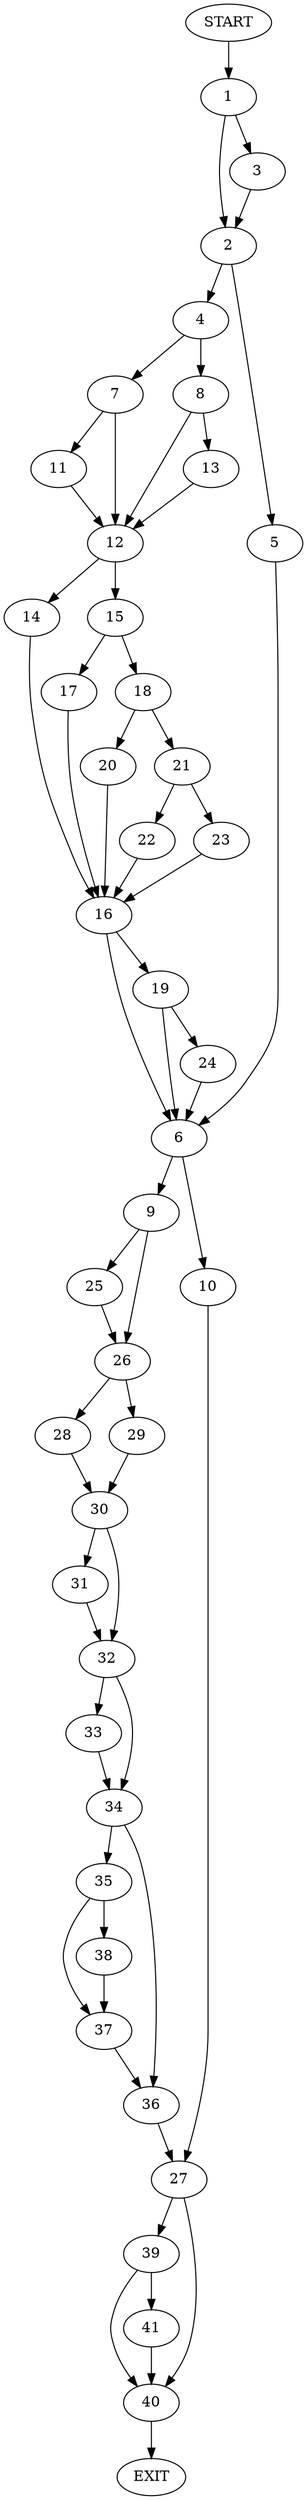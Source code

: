 digraph {
0 [label="START"]
42 [label="EXIT"]
0 -> 1
1 -> 2
1 -> 3
2 -> 4
2 -> 5
3 -> 2
5 -> 6
4 -> 7
4 -> 8
6 -> 9
6 -> 10
7 -> 11
7 -> 12
8 -> 13
8 -> 12
11 -> 12
12 -> 14
12 -> 15
13 -> 12
14 -> 16
15 -> 17
15 -> 18
16 -> 6
16 -> 19
18 -> 20
18 -> 21
17 -> 16
20 -> 16
21 -> 22
21 -> 23
22 -> 16
23 -> 16
19 -> 6
19 -> 24
24 -> 6
9 -> 25
9 -> 26
10 -> 27
25 -> 26
26 -> 28
26 -> 29
28 -> 30
29 -> 30
30 -> 31
30 -> 32
32 -> 33
32 -> 34
31 -> 32
33 -> 34
34 -> 35
34 -> 36
35 -> 37
35 -> 38
36 -> 27
37 -> 36
38 -> 37
27 -> 39
27 -> 40
39 -> 41
39 -> 40
40 -> 42
41 -> 40
}
